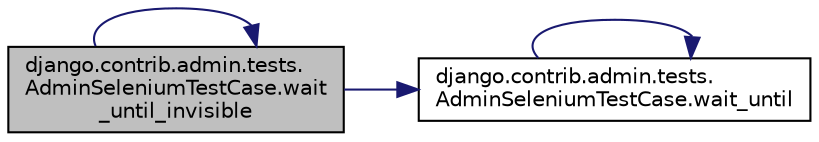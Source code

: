 digraph "django.contrib.admin.tests.AdminSeleniumTestCase.wait_until_invisible"
{
 // LATEX_PDF_SIZE
  edge [fontname="Helvetica",fontsize="10",labelfontname="Helvetica",labelfontsize="10"];
  node [fontname="Helvetica",fontsize="10",shape=record];
  rankdir="LR";
  Node1 [label="django.contrib.admin.tests.\lAdminSeleniumTestCase.wait\l_until_invisible",height=0.2,width=0.4,color="black", fillcolor="grey75", style="filled", fontcolor="black",tooltip=" "];
  Node1 -> Node2 [color="midnightblue",fontsize="10",style="solid",fontname="Helvetica"];
  Node2 [label="django.contrib.admin.tests.\lAdminSeleniumTestCase.wait_until",height=0.2,width=0.4,color="black", fillcolor="white", style="filled",URL="$da/df0/classdjango_1_1contrib_1_1admin_1_1tests_1_1_admin_selenium_test_case.html#a02fd30e72ff536ffd536a012867d8dcb",tooltip=" "];
  Node2 -> Node2 [color="midnightblue",fontsize="10",style="solid",fontname="Helvetica"];
  Node1 -> Node1 [color="midnightblue",fontsize="10",style="solid",fontname="Helvetica"];
}
